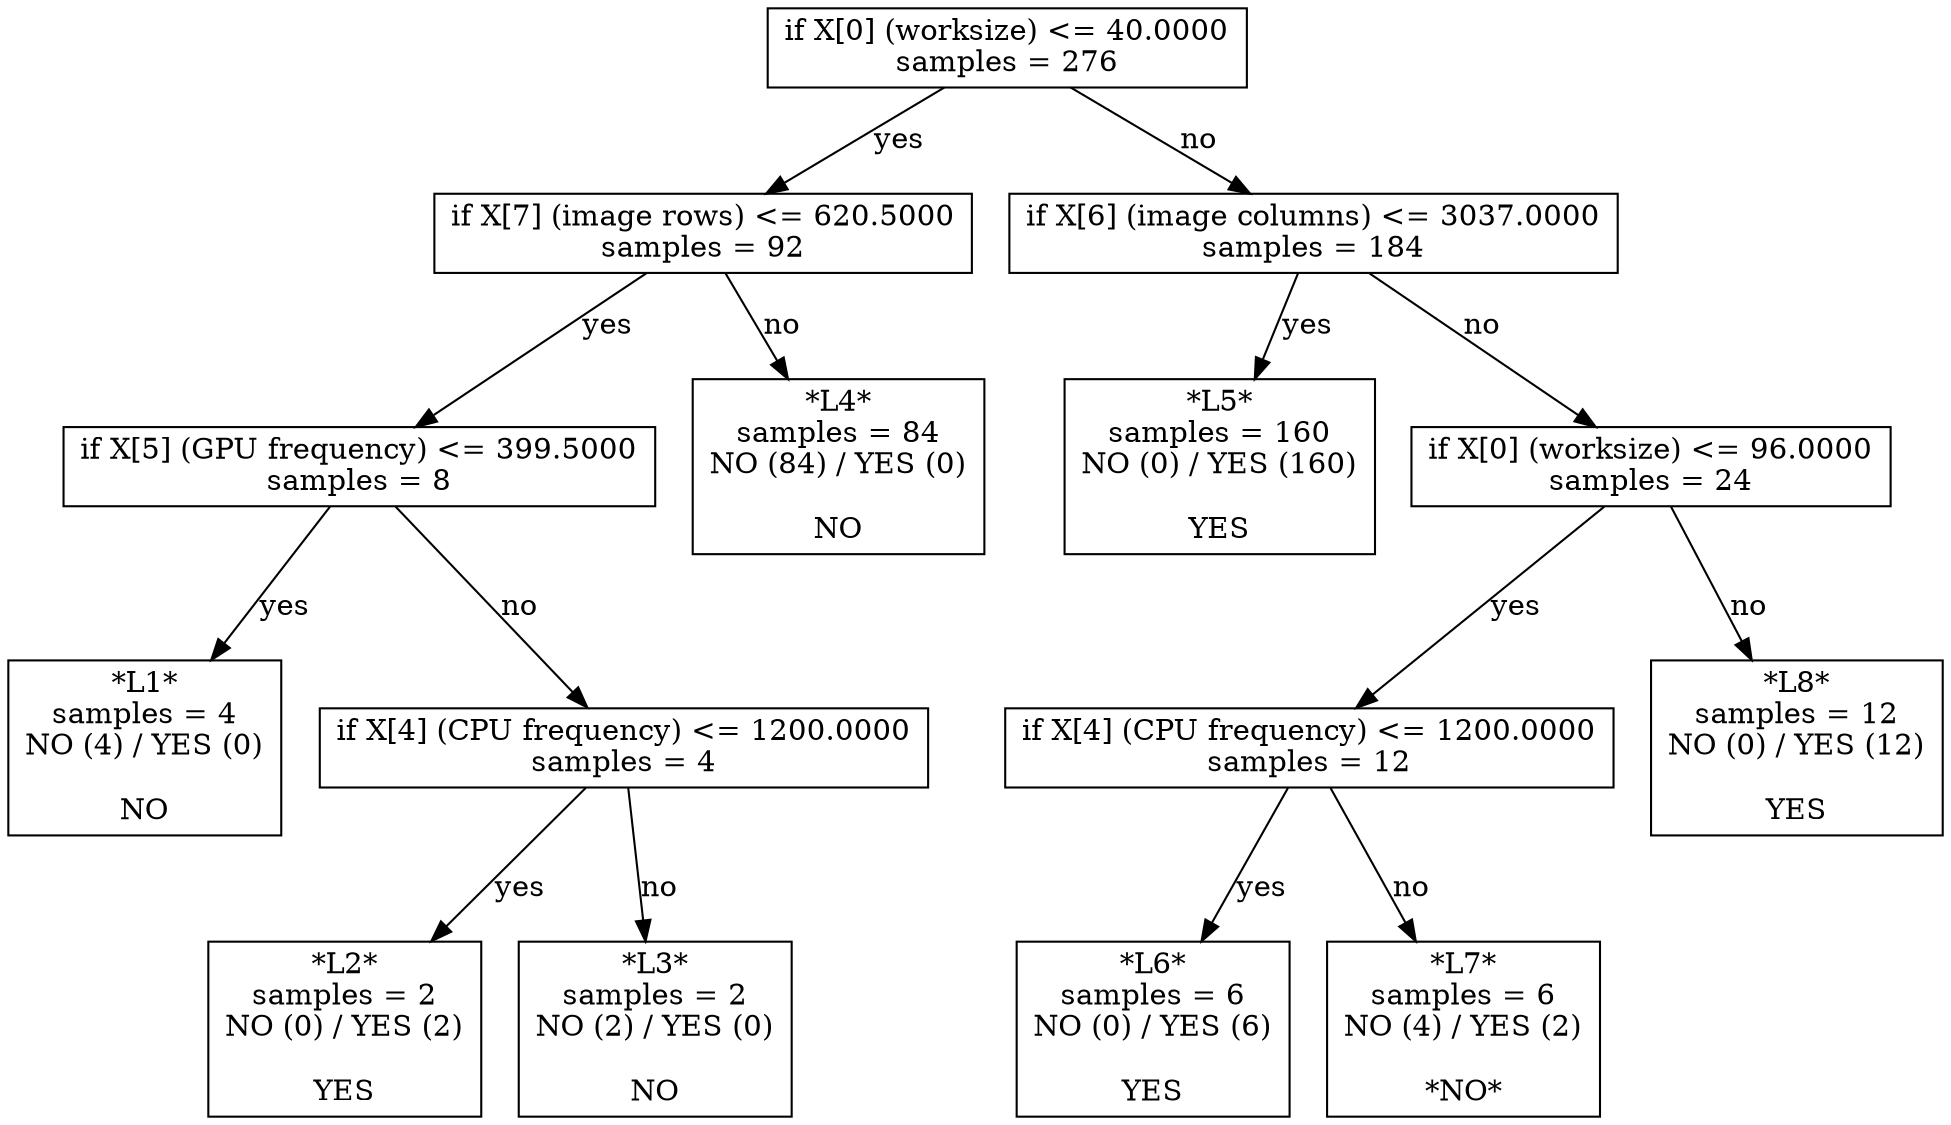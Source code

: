 digraph Tree {
0 [label="if X[0] (worksize) <= 40.0000\nsamples = 276", shape="box"] ;
1 [label="if X[7] (image rows) <= 620.5000\nsamples = 92", shape="box"] ;
0 -> 1 [label="yes"];
2 [label="if X[5] (GPU frequency) <= 399.5000\nsamples = 8", shape="box"] ;
1 -> 2 [label="yes"];
3 [label="*L1*\nsamples = 4\nNO (4) / YES (0)\n\nNO", shape="box"] ;
2 -> 3 [label="yes"];
4 [label="if X[4] (CPU frequency) <= 1200.0000\nsamples = 4", shape="box"] ;
2 -> 4 [label="no"];
5 [label="*L2*\nsamples = 2\nNO (0) / YES (2)\n\nYES", shape="box"] ;
4 -> 5 [label="yes"];
6 [label="*L3*\nsamples = 2\nNO (2) / YES (0)\n\nNO", shape="box"] ;
4 -> 6 [label="no"];
7 [label="*L4*\nsamples = 84\nNO (84) / YES (0)\n\nNO", shape="box"] ;
1 -> 7 [label="no"];
8 [label="if X[6] (image columns) <= 3037.0000\nsamples = 184", shape="box"] ;
0 -> 8 [label="no"];
9 [label="*L5*\nsamples = 160\nNO (0) / YES (160)\n\nYES", shape="box"] ;
8 -> 9 [label="yes"];
10 [label="if X[0] (worksize) <= 96.0000\nsamples = 24", shape="box"] ;
8 -> 10 [label="no"];
11 [label="if X[4] (CPU frequency) <= 1200.0000\nsamples = 12", shape="box"] ;
10 -> 11 [label="yes"];
12 [label="*L6*\nsamples = 6\nNO (0) / YES (6)\n\nYES", shape="box"] ;
11 -> 12 [label="yes"];
13 [label="*L7*\nsamples = 6\nNO (4) / YES (2)\n\n*NO*", shape="box"] ;
11 -> 13 [label="no"];
14 [label="*L8*\nsamples = 12\nNO (0) / YES (12)\n\nYES", shape="box"] ;
10 -> 14 [label="no"];
}
